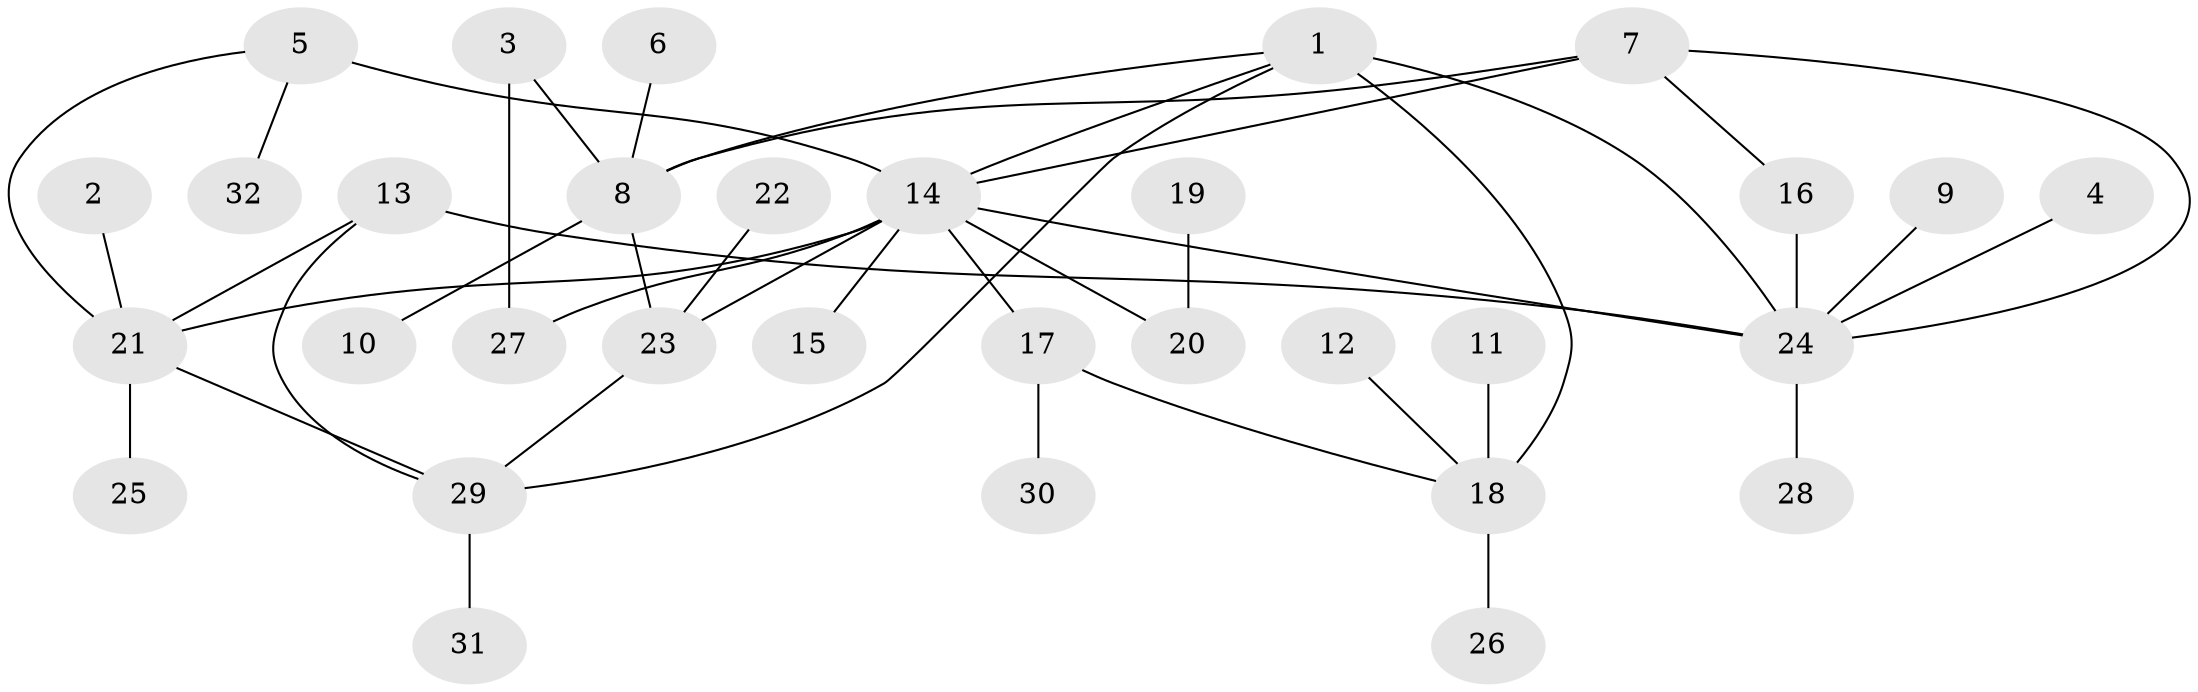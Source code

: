 // original degree distribution, {2: 0.2222222222222222, 5: 0.047619047619047616, 13: 0.015873015873015872, 6: 0.015873015873015872, 4: 0.06349206349206349, 8: 0.06349206349206349, 3: 0.07936507936507936, 1: 0.49206349206349204}
// Generated by graph-tools (version 1.1) at 2025/26/03/09/25 03:26:34]
// undirected, 32 vertices, 43 edges
graph export_dot {
graph [start="1"]
  node [color=gray90,style=filled];
  1;
  2;
  3;
  4;
  5;
  6;
  7;
  8;
  9;
  10;
  11;
  12;
  13;
  14;
  15;
  16;
  17;
  18;
  19;
  20;
  21;
  22;
  23;
  24;
  25;
  26;
  27;
  28;
  29;
  30;
  31;
  32;
  1 -- 8 [weight=1.0];
  1 -- 14 [weight=1.0];
  1 -- 18 [weight=2.0];
  1 -- 24 [weight=1.0];
  1 -- 29 [weight=1.0];
  2 -- 21 [weight=1.0];
  3 -- 8 [weight=1.0];
  3 -- 27 [weight=1.0];
  4 -- 24 [weight=1.0];
  5 -- 14 [weight=2.0];
  5 -- 21 [weight=1.0];
  5 -- 32 [weight=1.0];
  6 -- 8 [weight=1.0];
  7 -- 8 [weight=1.0];
  7 -- 14 [weight=1.0];
  7 -- 16 [weight=1.0];
  7 -- 24 [weight=1.0];
  8 -- 10 [weight=1.0];
  8 -- 23 [weight=2.0];
  9 -- 24 [weight=1.0];
  11 -- 18 [weight=1.0];
  12 -- 18 [weight=1.0];
  13 -- 21 [weight=1.0];
  13 -- 24 [weight=1.0];
  13 -- 29 [weight=1.0];
  14 -- 15 [weight=1.0];
  14 -- 17 [weight=1.0];
  14 -- 20 [weight=1.0];
  14 -- 21 [weight=2.0];
  14 -- 23 [weight=1.0];
  14 -- 24 [weight=1.0];
  14 -- 27 [weight=1.0];
  16 -- 24 [weight=1.0];
  17 -- 18 [weight=1.0];
  17 -- 30 [weight=1.0];
  18 -- 26 [weight=1.0];
  19 -- 20 [weight=1.0];
  21 -- 25 [weight=1.0];
  21 -- 29 [weight=1.0];
  22 -- 23 [weight=1.0];
  23 -- 29 [weight=1.0];
  24 -- 28 [weight=1.0];
  29 -- 31 [weight=1.0];
}
